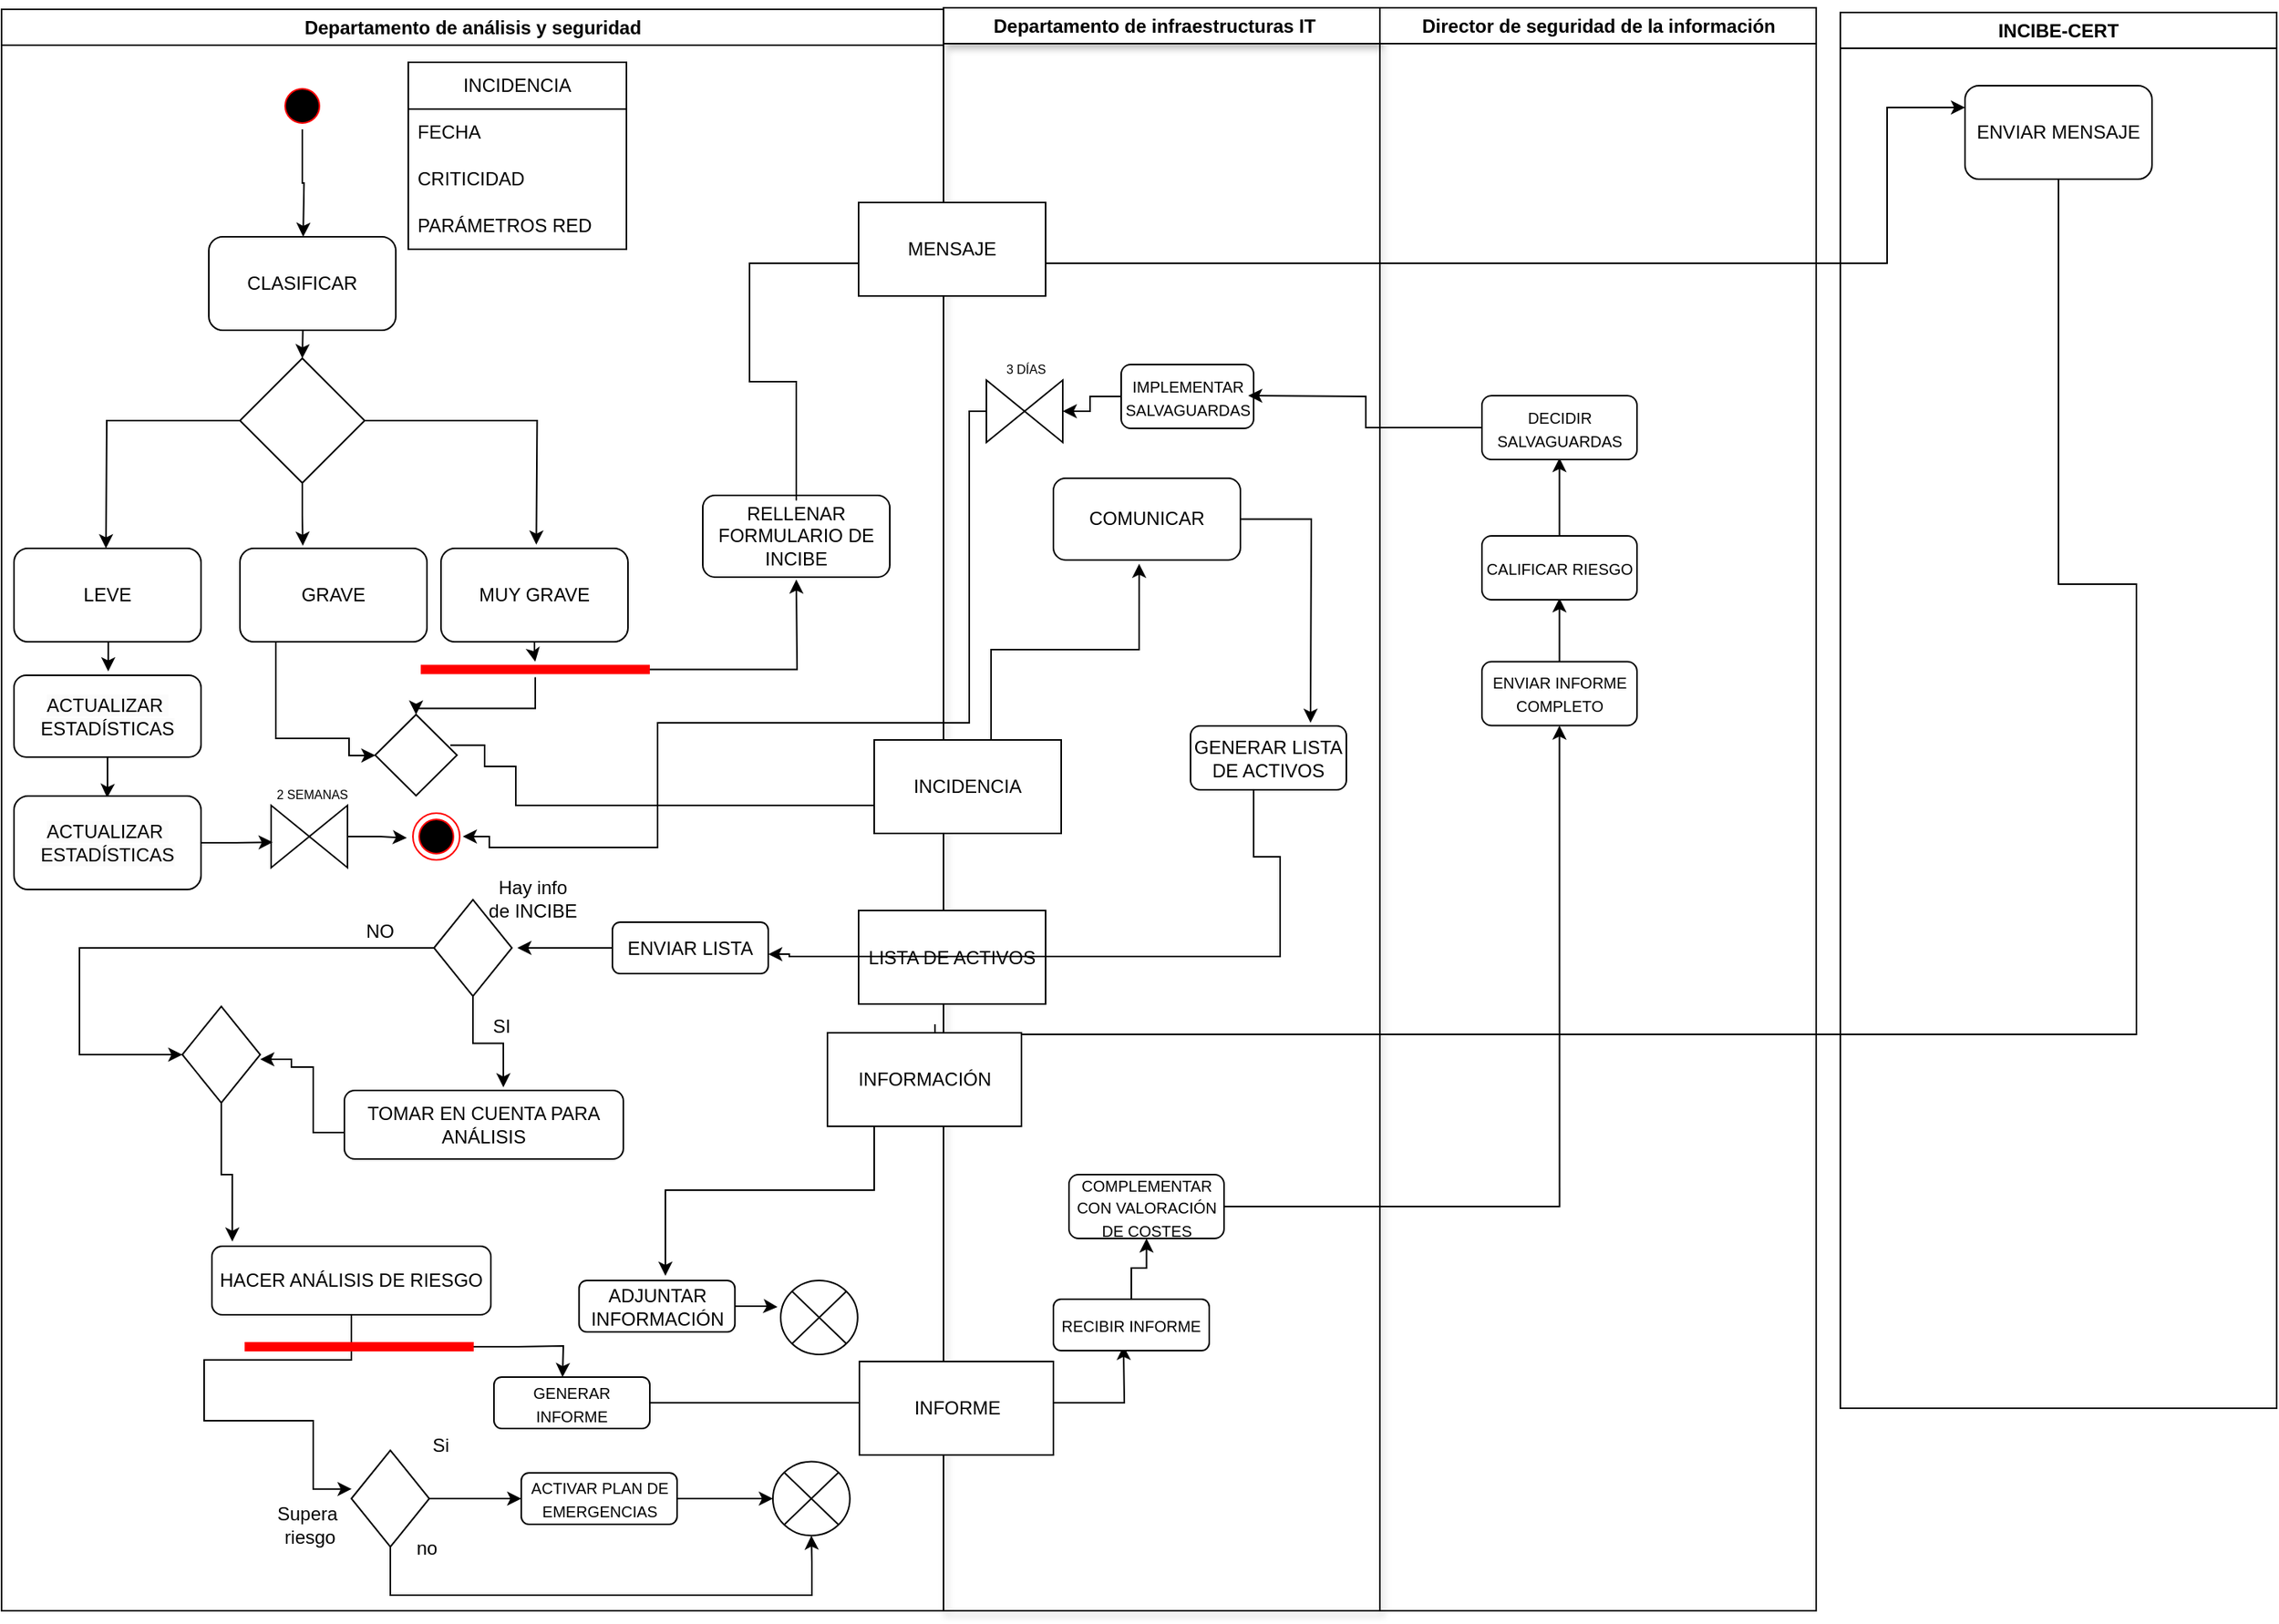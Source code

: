 <mxfile version="20.8.22" type="device"><diagram name="Page-1" id="e7e014a7-5840-1c2e-5031-d8a46d1fe8dd"><mxGraphModel dx="2715" dy="842" grid="1" gridSize="10" guides="1" tooltips="1" connect="1" arrows="1" fold="1" page="1" pageScale="1" pageWidth="1169" pageHeight="826" background="none" math="0" shadow="0"><root><mxCell id="0"/><mxCell id="1" parent="0"/><mxCell id="2" value="Departamento de análisis y seguridad" style="swimlane;whiteSpace=wrap" parent="1" vertex="1"><mxGeometry x="-180" y="92" width="604.5" height="1028" as="geometry"/></mxCell><mxCell id="wKJE_63BJNH2EhNT3Ody-53" style="edgeStyle=orthogonalEdgeStyle;rounded=0;orthogonalLoop=1;jettySize=auto;html=1;entryX=0.505;entryY=0;entryDx=0;entryDy=0;entryPerimeter=0;" parent="2" source="5" edge="1"><mxGeometry relative="1" as="geometry"><mxPoint x="193.55" y="146" as="targetPoint"/></mxGeometry></mxCell><mxCell id="5" value="" style="ellipse;shape=startState;fillColor=#000000;strokeColor=#ff0000;" parent="2" vertex="1"><mxGeometry x="178" y="47" width="30" height="30" as="geometry"/></mxCell><mxCell id="wKJE_63BJNH2EhNT3Ody-59" style="edgeStyle=orthogonalEdgeStyle;rounded=0;orthogonalLoop=1;jettySize=auto;html=1;entryX=1;entryY=0.5;entryDx=0;entryDy=0;" parent="2" target="wKJE_63BJNH2EhNT3Ody-58" edge="1"><mxGeometry relative="1" as="geometry"><mxPoint x="193" y="171.0" as="sourcePoint"/></mxGeometry></mxCell><mxCell id="wKJE_63BJNH2EhNT3Ody-54" value="INCIDENCIA" style="swimlane;fontStyle=0;childLayout=stackLayout;horizontal=1;startSize=30;horizontalStack=0;resizeParent=1;resizeParentMax=0;resizeLast=0;collapsible=1;marginBottom=0;whiteSpace=wrap;html=1;" parent="2" vertex="1"><mxGeometry x="261" y="34" width="140" height="120" as="geometry"/></mxCell><mxCell id="wKJE_63BJNH2EhNT3Ody-55" value="FECHA" style="text;strokeColor=none;fillColor=none;align=left;verticalAlign=middle;spacingLeft=4;spacingRight=4;overflow=hidden;points=[[0,0.5],[1,0.5]];portConstraint=eastwest;rotatable=0;whiteSpace=wrap;html=1;" parent="wKJE_63BJNH2EhNT3Ody-54" vertex="1"><mxGeometry y="30" width="140" height="30" as="geometry"/></mxCell><mxCell id="wKJE_63BJNH2EhNT3Ody-56" value="CRITICIDAD" style="text;strokeColor=none;fillColor=none;align=left;verticalAlign=middle;spacingLeft=4;spacingRight=4;overflow=hidden;points=[[0,0.5],[1,0.5]];portConstraint=eastwest;rotatable=0;whiteSpace=wrap;html=1;" parent="wKJE_63BJNH2EhNT3Ody-54" vertex="1"><mxGeometry y="60" width="140" height="30" as="geometry"/></mxCell><mxCell id="wKJE_63BJNH2EhNT3Ody-57" value="PARÁMETROS RED" style="text;strokeColor=none;fillColor=none;align=left;verticalAlign=middle;spacingLeft=4;spacingRight=4;overflow=hidden;points=[[0,0.5],[1,0.5]];portConstraint=eastwest;rotatable=0;whiteSpace=wrap;html=1;" parent="wKJE_63BJNH2EhNT3Ody-54" vertex="1"><mxGeometry y="90" width="140" height="30" as="geometry"/></mxCell><mxCell id="wKJE_63BJNH2EhNT3Ody-63" style="edgeStyle=orthogonalEdgeStyle;rounded=0;orthogonalLoop=1;jettySize=auto;html=1;entryX=0.556;entryY=-0.048;entryDx=0;entryDy=0;entryPerimeter=0;" parent="2" source="wKJE_63BJNH2EhNT3Ody-58" edge="1"><mxGeometry relative="1" as="geometry"><mxPoint x="343.16" y="343.6" as="targetPoint"/></mxGeometry></mxCell><mxCell id="wKJE_63BJNH2EhNT3Ody-65" style="edgeStyle=orthogonalEdgeStyle;rounded=0;orthogonalLoop=1;jettySize=auto;html=1;entryX=0.491;entryY=0;entryDx=0;entryDy=0;entryPerimeter=0;" parent="2" source="wKJE_63BJNH2EhNT3Ody-58" edge="1"><mxGeometry relative="1" as="geometry"><mxPoint x="67.01" y="346.0" as="targetPoint"/></mxGeometry></mxCell><mxCell id="wKJE_63BJNH2EhNT3Ody-92" style="edgeStyle=orthogonalEdgeStyle;rounded=0;orthogonalLoop=1;jettySize=auto;html=1;entryX=0.336;entryY=-0.028;entryDx=0;entryDy=0;entryPerimeter=0;fontSize=12;" parent="2" source="wKJE_63BJNH2EhNT3Ody-58" target="wKJE_63BJNH2EhNT3Ody-91" edge="1"><mxGeometry relative="1" as="geometry"/></mxCell><mxCell id="wKJE_63BJNH2EhNT3Ody-58" value="" style="rhombus;whiteSpace=wrap;html=1;rotation=-90;" parent="2" vertex="1"><mxGeometry x="153" y="224" width="80" height="80" as="geometry"/></mxCell><mxCell id="wKJE_63BJNH2EhNT3Ody-67" style="edgeStyle=orthogonalEdgeStyle;rounded=0;orthogonalLoop=1;jettySize=auto;html=1;entryX=0.504;entryY=-0.02;entryDx=0;entryDy=0;entryPerimeter=0;fontSize=12;" parent="2" edge="1"><mxGeometry relative="1" as="geometry"><mxPoint x="68" y="371" as="sourcePoint"/><mxPoint x="68.44" y="425" as="targetPoint"/></mxGeometry></mxCell><mxCell id="wKJE_63BJNH2EhNT3Ody-76" style="edgeStyle=orthogonalEdgeStyle;rounded=0;orthogonalLoop=1;jettySize=auto;html=1;fontSize=12;entryX=-0.13;entryY=0.53;entryDx=0;entryDy=0;entryPerimeter=0;" parent="2" source="wKJE_63BJNH2EhNT3Ody-72" target="wKJE_63BJNH2EhNT3Ody-77" edge="1"><mxGeometry relative="1" as="geometry"><mxPoint x="260" y="532" as="targetPoint"/></mxGeometry></mxCell><mxCell id="wKJE_63BJNH2EhNT3Ody-72" value="" style="shape=collate;whiteSpace=wrap;html=1;fontSize=12;rotation=-90;" parent="2" vertex="1"><mxGeometry x="177.5" y="506.5" width="40" height="49" as="geometry"/></mxCell><mxCell id="wKJE_63BJNH2EhNT3Ody-77" value="" style="ellipse;shape=endState;fillColor=#000000;strokeColor=#ff0000" parent="2" vertex="1"><mxGeometry x="264" y="516" width="30" height="30" as="geometry"/></mxCell><mxCell id="wKJE_63BJNH2EhNT3Ody-78" value="&lt;font style=&quot;font-size: 8px;&quot;&gt;2 SEMANAS&lt;/font&gt;" style="text;html=1;strokeColor=none;fillColor=none;align=center;verticalAlign=middle;whiteSpace=wrap;rounded=0;fontSize=12;" parent="2" vertex="1"><mxGeometry x="141" y="487.5" width="117" height="30" as="geometry"/></mxCell><mxCell id="wKJE_63BJNH2EhNT3Ody-89" value="&lt;font style=&quot;font-size: 12px;&quot;&gt;CLASIFICAR&lt;/font&gt;" style="rounded=1;whiteSpace=wrap;html=1;fontSize=8;" parent="2" vertex="1"><mxGeometry x="133" y="146" width="120" height="60" as="geometry"/></mxCell><mxCell id="wKJE_63BJNH2EhNT3Ody-90" value="&lt;font style=&quot;font-size: 12px;&quot;&gt;LEVE&lt;/font&gt;" style="rounded=1;whiteSpace=wrap;html=1;fontSize=8;" parent="2" vertex="1"><mxGeometry x="8" y="346" width="120" height="60" as="geometry"/></mxCell><mxCell id="wKJE_63BJNH2EhNT3Ody-122" style="edgeStyle=orthogonalEdgeStyle;rounded=0;orthogonalLoop=1;jettySize=auto;html=1;fontSize=12;" parent="2" target="PuzYy-88NmCPUTZ-VgpC-39" edge="1"><mxGeometry relative="1" as="geometry"><mxPoint x="176" y="406" as="sourcePoint"/><mxPoint x="222.648" y="456.494" as="targetPoint"/><Array as="points"><mxPoint x="176" y="468"/><mxPoint x="223" y="468"/><mxPoint x="223" y="479"/></Array></mxGeometry></mxCell><mxCell id="wKJE_63BJNH2EhNT3Ody-91" value="GRAVE" style="rounded=1;whiteSpace=wrap;html=1;fontSize=12;" parent="2" vertex="1"><mxGeometry x="153" y="346" width="120" height="60" as="geometry"/></mxCell><mxCell id="wKJE_63BJNH2EhNT3Ody-120" style="edgeStyle=orthogonalEdgeStyle;rounded=0;orthogonalLoop=1;jettySize=auto;html=1;fontSize=12;" parent="2" source="wKJE_63BJNH2EhNT3Ody-93" target="wKJE_63BJNH2EhNT3Ody-116" edge="1"><mxGeometry relative="1" as="geometry"><mxPoint x="342" y="416" as="targetPoint"/><Array as="points"><mxPoint x="342" y="416"/></Array></mxGeometry></mxCell><mxCell id="wKJE_63BJNH2EhNT3Ody-93" value="MUY GRAVE" style="rounded=1;whiteSpace=wrap;html=1;fontSize=12;" parent="2" vertex="1"><mxGeometry x="282" y="346" width="120" height="60" as="geometry"/></mxCell><mxCell id="wKJE_63BJNH2EhNT3Ody-102" style="edgeStyle=orthogonalEdgeStyle;rounded=0;orthogonalLoop=1;jettySize=auto;html=1;entryX=0.498;entryY=0.019;entryDx=0;entryDy=0;entryPerimeter=0;fontSize=12;" parent="2" source="wKJE_63BJNH2EhNT3Ody-98" target="wKJE_63BJNH2EhNT3Ody-99" edge="1"><mxGeometry relative="1" as="geometry"/></mxCell><mxCell id="wKJE_63BJNH2EhNT3Ody-98" value="&lt;span style=&quot;caret-color: rgb(0, 0, 0); color: rgb(0, 0, 0); font-family: Helvetica; font-size: 12px; font-style: normal; font-variant-caps: normal; font-weight: 400; letter-spacing: normal; text-align: center; text-indent: 0px; text-transform: none; word-spacing: 0px; -webkit-text-stroke-width: 0px; background-color: rgb(251, 251, 251); text-decoration: none; float: none; display: inline !important;&quot;&gt;ACTUALIZAR&lt;span class=&quot;Apple-converted-space&quot;&gt;&amp;nbsp;&lt;/span&gt;&lt;/span&gt;&lt;br style=&quot;border-color: var(--border-color); caret-color: rgb(0, 0, 0); color: rgb(0, 0, 0); font-family: Helvetica; font-size: 12px; font-style: normal; font-variant-caps: normal; font-weight: 400; letter-spacing: normal; text-align: center; text-indent: 0px; text-transform: none; word-spacing: 0px; -webkit-text-stroke-width: 0px; text-decoration: none;&quot;&gt;&lt;span style=&quot;caret-color: rgb(0, 0, 0); color: rgb(0, 0, 0); font-family: Helvetica; font-size: 12px; font-style: normal; font-variant-caps: normal; font-weight: 400; letter-spacing: normal; text-align: center; text-indent: 0px; text-transform: none; word-spacing: 0px; -webkit-text-stroke-width: 0px; background-color: rgb(251, 251, 251); text-decoration: none; float: none; display: inline !important;&quot;&gt;ESTADÍSTICAS&lt;/span&gt;" style="rounded=1;whiteSpace=wrap;html=1;fontSize=12;" parent="2" vertex="1"><mxGeometry x="8" y="427.5" width="120" height="52.5" as="geometry"/></mxCell><mxCell id="wKJE_63BJNH2EhNT3Ody-103" style="edgeStyle=orthogonalEdgeStyle;rounded=0;orthogonalLoop=1;jettySize=auto;html=1;entryX=0.409;entryY=0.02;entryDx=0;entryDy=0;entryPerimeter=0;fontSize=12;" parent="2" source="wKJE_63BJNH2EhNT3Ody-99" target="wKJE_63BJNH2EhNT3Ody-72" edge="1"><mxGeometry relative="1" as="geometry"/></mxCell><mxCell id="wKJE_63BJNH2EhNT3Ody-99" value="&lt;span style=&quot;caret-color: rgb(0, 0, 0); color: rgb(0, 0, 0); font-family: Helvetica; font-size: 12px; font-style: normal; font-variant-caps: normal; font-weight: 400; letter-spacing: normal; text-align: center; text-indent: 0px; text-transform: none; word-spacing: 0px; -webkit-text-stroke-width: 0px; background-color: rgb(251, 251, 251); text-decoration: none; float: none; display: inline !important;&quot;&gt;ACTUALIZAR&lt;span class=&quot;Apple-converted-space&quot;&gt;&amp;nbsp;&lt;/span&gt;&lt;/span&gt;&lt;br style=&quot;border-color: var(--border-color); caret-color: rgb(0, 0, 0); color: rgb(0, 0, 0); font-family: Helvetica; font-size: 12px; font-style: normal; font-variant-caps: normal; font-weight: 400; letter-spacing: normal; text-align: center; text-indent: 0px; text-transform: none; word-spacing: 0px; -webkit-text-stroke-width: 0px; text-decoration: none;&quot;&gt;&lt;span style=&quot;caret-color: rgb(0, 0, 0); color: rgb(0, 0, 0); font-family: Helvetica; font-size: 12px; font-style: normal; font-variant-caps: normal; font-weight: 400; letter-spacing: normal; text-align: center; text-indent: 0px; text-transform: none; word-spacing: 0px; -webkit-text-stroke-width: 0px; background-color: rgb(251, 251, 251); text-decoration: none; float: none; display: inline !important;&quot;&gt;ESTADÍSTICAS&lt;/span&gt;" style="rounded=1;whiteSpace=wrap;html=1;fontSize=12;" parent="2" vertex="1"><mxGeometry x="8" y="505" width="120" height="60" as="geometry"/></mxCell><mxCell id="wKJE_63BJNH2EhNT3Ody-121" style="edgeStyle=orthogonalEdgeStyle;rounded=0;orthogonalLoop=1;jettySize=auto;html=1;entryX=1;entryY=0.5;entryDx=0;entryDy=0;fontSize=12;" parent="2" source="wKJE_63BJNH2EhNT3Ody-116" target="PuzYy-88NmCPUTZ-VgpC-39" edge="1"><mxGeometry relative="1" as="geometry"><mxPoint x="343.828" y="461.76" as="targetPoint"/></mxGeometry></mxCell><mxCell id="wKJE_63BJNH2EhNT3Ody-125" style="edgeStyle=orthogonalEdgeStyle;rounded=0;orthogonalLoop=1;jettySize=auto;html=1;fontSize=12;" parent="2" source="wKJE_63BJNH2EhNT3Ody-116" edge="1"><mxGeometry relative="1" as="geometry"><mxPoint x="510" y="366" as="targetPoint"/></mxGeometry></mxCell><mxCell id="wKJE_63BJNH2EhNT3Ody-116" value="" style="shape=line;html=1;strokeWidth=6;strokeColor=#ff0000;shadow=0;fontSize=12;fillColor=#FFFFFF;" parent="2" vertex="1"><mxGeometry x="269" y="418.75" width="147" height="10" as="geometry"/></mxCell><mxCell id="wKJE_63BJNH2EhNT3Ody-108" style="edgeStyle=orthogonalEdgeStyle;rounded=0;orthogonalLoop=1;jettySize=auto;html=1;fontSize=12;exitX=0.623;exitY=0.919;exitDx=0;exitDy=0;exitPerimeter=0;entryX=0.542;entryY=1.008;entryDx=0;entryDy=0;entryPerimeter=0;" parent="2" edge="1" source="PuzYy-88NmCPUTZ-VgpC-39"><mxGeometry relative="1" as="geometry"><mxPoint x="730.04" y="355.92" as="targetPoint"/><mxPoint x="334.603" y="471.955" as="sourcePoint"/><Array as="points"><mxPoint x="310" y="472"/><mxPoint x="310" y="486"/><mxPoint x="330" y="486"/><mxPoint x="330" y="511"/><mxPoint x="635" y="511"/><mxPoint x="635" y="411"/><mxPoint x="730" y="411"/></Array></mxGeometry></mxCell><mxCell id="wKJE_63BJNH2EhNT3Ody-126" value="RELLENAR FORMULARIO DE INCIBE" style="rounded=1;whiteSpace=wrap;html=1;fontSize=12;" parent="2" vertex="1"><mxGeometry x="450" y="312" width="120" height="52.5" as="geometry"/></mxCell><mxCell id="wKJE_63BJNH2EhNT3Ody-153" style="edgeStyle=orthogonalEdgeStyle;rounded=0;orthogonalLoop=1;jettySize=auto;html=1;entryX=0.432;entryY=0.704;entryDx=0;entryDy=0;entryPerimeter=0;fontSize=12;" parent="2" source="wKJE_63BJNH2EhNT3Ody-133" edge="1"><mxGeometry relative="1" as="geometry"><mxPoint x="331.002" y="602.482" as="targetPoint"/></mxGeometry></mxCell><mxCell id="wKJE_63BJNH2EhNT3Ody-133" value="ENVIAR LISTA" style="rounded=1;whiteSpace=wrap;html=1;shadow=0;fontSize=12;fillColor=#FFFFFF;" parent="2" vertex="1"><mxGeometry x="392" y="586" width="100" height="33" as="geometry"/></mxCell><mxCell id="wKJE_63BJNH2EhNT3Ody-166" style="edgeStyle=orthogonalEdgeStyle;rounded=0;orthogonalLoop=1;jettySize=auto;html=1;entryX=-0.041;entryY=0.358;entryDx=0;entryDy=0;entryPerimeter=0;fontSize=12;" parent="2" source="wKJE_63BJNH2EhNT3Ody-144" target="wKJE_63BJNH2EhNT3Ody-163" edge="1"><mxGeometry relative="1" as="geometry"/></mxCell><mxCell id="wKJE_63BJNH2EhNT3Ody-144" value="ADJUNTAR INFORMACIÓN" style="rounded=1;whiteSpace=wrap;html=1;shadow=0;fontSize=12;fillColor=#FFFFFF;" parent="2" vertex="1"><mxGeometry x="370.62" y="816" width="100" height="33" as="geometry"/></mxCell><mxCell id="PuzYy-88NmCPUTZ-VgpC-42" style="edgeStyle=orthogonalEdgeStyle;rounded=0;orthogonalLoop=1;jettySize=auto;html=1;entryX=0.599;entryY=0.003;entryDx=0;entryDy=0;entryPerimeter=0;" edge="1" parent="2" source="wKJE_63BJNH2EhNT3Ody-145" target="PuzYy-88NmCPUTZ-VgpC-41"><mxGeometry relative="1" as="geometry"><mxPoint x="190" y="906" as="targetPoint"/><Array as="points"><mxPoint x="225" y="867"/><mxPoint x="130" y="867"/><mxPoint x="130" y="906"/><mxPoint x="200" y="906"/></Array></mxGeometry></mxCell><mxCell id="wKJE_63BJNH2EhNT3Ody-145" value="HACER ANÁLISIS DE RIESGO" style="rounded=1;whiteSpace=wrap;html=1;shadow=0;fontSize=12;fillColor=#FFFFFF;" parent="2" vertex="1"><mxGeometry x="135" y="794" width="179" height="44" as="geometry"/></mxCell><mxCell id="wKJE_63BJNH2EhNT3Ody-156" style="edgeStyle=orthogonalEdgeStyle;rounded=0;orthogonalLoop=1;jettySize=auto;html=1;fontSize=12;entryX=0.5;entryY=0;entryDx=0;entryDy=0;" parent="2" source="wKJE_63BJNH2EhNT3Ody-154" target="wKJE_63BJNH2EhNT3Ody-170" edge="1"><mxGeometry relative="1" as="geometry"><mxPoint x="130" y="816" as="targetPoint"/><Array as="points"><mxPoint x="50" y="603"/><mxPoint x="50" y="671"/></Array></mxGeometry></mxCell><mxCell id="wKJE_63BJNH2EhNT3Ody-160" style="edgeStyle=orthogonalEdgeStyle;rounded=0;orthogonalLoop=1;jettySize=auto;html=1;entryX=0.57;entryY=-0.045;entryDx=0;entryDy=0;entryPerimeter=0;fontSize=12;" parent="2" source="wKJE_63BJNH2EhNT3Ody-154" target="wKJE_63BJNH2EhNT3Ody-158" edge="1"><mxGeometry relative="1" as="geometry"/></mxCell><mxCell id="wKJE_63BJNH2EhNT3Ody-154" value="" style="rhombus;whiteSpace=wrap;html=1;rotation=-90;" parent="2" vertex="1"><mxGeometry x="271.5" y="577.5" width="62" height="50" as="geometry"/></mxCell><mxCell id="wKJE_63BJNH2EhNT3Ody-155" value="Hay info de INCIBE" style="text;html=1;strokeColor=none;fillColor=none;align=center;verticalAlign=middle;whiteSpace=wrap;rounded=0;fontSize=12;" parent="2" vertex="1"><mxGeometry x="310.62" y="555.5" width="60" height="30" as="geometry"/></mxCell><mxCell id="wKJE_63BJNH2EhNT3Ody-157" value="NO" style="text;html=1;strokeColor=none;fillColor=none;align=center;verticalAlign=middle;whiteSpace=wrap;rounded=0;fontSize=12;" parent="2" vertex="1"><mxGeometry x="213" y="577.12" width="60" height="30" as="geometry"/></mxCell><mxCell id="wKJE_63BJNH2EhNT3Ody-171" style="edgeStyle=orthogonalEdgeStyle;rounded=0;orthogonalLoop=1;jettySize=auto;html=1;entryX=0.5;entryY=1;entryDx=0;entryDy=0;fontSize=12;" parent="2" edge="1"><mxGeometry relative="1" as="geometry"><mxPoint x="309.5" y="721" as="sourcePoint"/><mxPoint x="166" y="674" as="targetPoint"/><Array as="points"><mxPoint x="200" y="721"/><mxPoint x="200" y="679"/><mxPoint x="186" y="679"/><mxPoint x="186" y="674"/></Array></mxGeometry></mxCell><mxCell id="wKJE_63BJNH2EhNT3Ody-158" value="TOMAR EN CUENTA PARA ANÁLISIS" style="rounded=1;whiteSpace=wrap;html=1;shadow=0;fontSize=12;fillColor=#FFFFFF;" parent="2" vertex="1"><mxGeometry x="220" y="694" width="179" height="44" as="geometry"/></mxCell><mxCell id="wKJE_63BJNH2EhNT3Ody-163" value="" style="shape=sumEllipse;perimeter=ellipsePerimeter;whiteSpace=wrap;html=1;backgroundOutline=1;shadow=0;fontSize=12;fillColor=#FFFFFF;" parent="2" vertex="1"><mxGeometry x="500" y="816" width="49.38" height="47.5" as="geometry"/></mxCell><mxCell id="wKJE_63BJNH2EhNT3Ody-167" value="SI" style="text;html=1;strokeColor=none;fillColor=none;align=center;verticalAlign=middle;whiteSpace=wrap;rounded=0;fontSize=12;" parent="2" vertex="1"><mxGeometry x="292" y="636" width="58" height="34" as="geometry"/></mxCell><mxCell id="wKJE_63BJNH2EhNT3Ody-172" style="edgeStyle=orthogonalEdgeStyle;rounded=0;orthogonalLoop=1;jettySize=auto;html=1;entryX=0.073;entryY=-0.068;entryDx=0;entryDy=0;entryPerimeter=0;fontSize=12;" parent="2" source="wKJE_63BJNH2EhNT3Ody-170" target="wKJE_63BJNH2EhNT3Ody-145" edge="1"><mxGeometry relative="1" as="geometry"/></mxCell><mxCell id="wKJE_63BJNH2EhNT3Ody-170" value="" style="rhombus;whiteSpace=wrap;html=1;rotation=-90;" parent="2" vertex="1"><mxGeometry x="110" y="646" width="62" height="50" as="geometry"/></mxCell><mxCell id="PuzYy-88NmCPUTZ-VgpC-39" value="" style="rhombus;whiteSpace=wrap;html=1;rotation=-90;" vertex="1" parent="2"><mxGeometry x="240" y="452.5" width="52" height="52.5" as="geometry"/></mxCell><mxCell id="PuzYy-88NmCPUTZ-VgpC-45" style="edgeStyle=orthogonalEdgeStyle;rounded=0;orthogonalLoop=1;jettySize=auto;html=1;entryX=0;entryY=0.5;entryDx=0;entryDy=0;fontSize=10;" edge="1" parent="2" source="PuzYy-88NmCPUTZ-VgpC-41" target="PuzYy-88NmCPUTZ-VgpC-44"><mxGeometry relative="1" as="geometry"/></mxCell><mxCell id="PuzYy-88NmCPUTZ-VgpC-78" style="edgeStyle=orthogonalEdgeStyle;rounded=0;orthogonalLoop=1;jettySize=auto;html=1;fontSize=10;entryX=0.5;entryY=1;entryDx=0;entryDy=0;" edge="1" parent="2" source="PuzYy-88NmCPUTZ-VgpC-41" target="PuzYy-88NmCPUTZ-VgpC-76"><mxGeometry relative="1" as="geometry"><mxPoint x="520" y="1008" as="targetPoint"/><Array as="points"><mxPoint x="250" y="1018"/><mxPoint x="520" y="1018"/><mxPoint x="520" y="997"/></Array></mxGeometry></mxCell><mxCell id="PuzYy-88NmCPUTZ-VgpC-41" value="" style="rhombus;whiteSpace=wrap;html=1;rotation=-90;" vertex="1" parent="2"><mxGeometry x="218.5" y="931" width="62" height="50" as="geometry"/></mxCell><mxCell id="PuzYy-88NmCPUTZ-VgpC-43" value="Supera&amp;nbsp;&lt;br&gt;riesgo" style="text;html=1;strokeColor=none;fillColor=none;align=center;verticalAlign=middle;whiteSpace=wrap;rounded=0;" vertex="1" parent="2"><mxGeometry x="167.5" y="958" width="60" height="30" as="geometry"/></mxCell><mxCell id="PuzYy-88NmCPUTZ-VgpC-77" style="edgeStyle=orthogonalEdgeStyle;rounded=0;orthogonalLoop=1;jettySize=auto;html=1;entryX=0;entryY=0.5;entryDx=0;entryDy=0;fontSize=10;" edge="1" parent="2" source="PuzYy-88NmCPUTZ-VgpC-44" target="PuzYy-88NmCPUTZ-VgpC-76"><mxGeometry relative="1" as="geometry"/></mxCell><mxCell id="PuzYy-88NmCPUTZ-VgpC-44" value="&lt;font style=&quot;font-size: 10px;&quot;&gt;ACTIVAR PLAN DE EMERGENCIAS&lt;/font&gt;" style="rounded=1;whiteSpace=wrap;html=1;shadow=0;fontSize=12;fillColor=#FFFFFF;" vertex="1" parent="2"><mxGeometry x="333.5" y="939.5" width="100" height="33" as="geometry"/></mxCell><mxCell id="PuzYy-88NmCPUTZ-VgpC-46" value="Si" style="text;html=1;strokeColor=none;fillColor=none;align=center;verticalAlign=middle;whiteSpace=wrap;rounded=0;" vertex="1" parent="2"><mxGeometry x="252" y="907" width="60" height="30" as="geometry"/></mxCell><mxCell id="PuzYy-88NmCPUTZ-VgpC-48" style="edgeStyle=orthogonalEdgeStyle;rounded=0;orthogonalLoop=1;jettySize=auto;html=1;fontSize=10;" edge="1" parent="2" source="PuzYy-88NmCPUTZ-VgpC-47"><mxGeometry relative="1" as="geometry"><mxPoint x="360" y="878" as="targetPoint"/></mxGeometry></mxCell><mxCell id="PuzYy-88NmCPUTZ-VgpC-47" value="" style="shape=line;html=1;strokeWidth=6;strokeColor=#ff0000;shadow=0;fontSize=12;fillColor=#FFFFFF;" vertex="1" parent="2"><mxGeometry x="156" y="853.5" width="147" height="10" as="geometry"/></mxCell><mxCell id="PuzYy-88NmCPUTZ-VgpC-50" style="edgeStyle=orthogonalEdgeStyle;rounded=0;orthogonalLoop=1;jettySize=auto;html=1;fontSize=10;" edge="1" parent="2" source="PuzYy-88NmCPUTZ-VgpC-49"><mxGeometry relative="1" as="geometry"><mxPoint x="720" y="858" as="targetPoint"/></mxGeometry></mxCell><mxCell id="PuzYy-88NmCPUTZ-VgpC-49" value="&lt;font size=&quot;1&quot;&gt;GENERAR INFORME&lt;br&gt;&lt;/font&gt;" style="rounded=1;whiteSpace=wrap;html=1;shadow=0;fontSize=12;fillColor=#FFFFFF;" vertex="1" parent="2"><mxGeometry x="316" y="878" width="100" height="33" as="geometry"/></mxCell><mxCell id="PuzYy-88NmCPUTZ-VgpC-76" value="" style="shape=sumEllipse;perimeter=ellipsePerimeter;whiteSpace=wrap;html=1;backgroundOutline=1;shadow=0;fontSize=12;fillColor=#FFFFFF;" vertex="1" parent="2"><mxGeometry x="495" y="932.25" width="49.38" height="47.5" as="geometry"/></mxCell><mxCell id="PuzYy-88NmCPUTZ-VgpC-79" value="no" style="text;html=1;strokeColor=none;fillColor=none;align=center;verticalAlign=middle;whiteSpace=wrap;rounded=0;" vertex="1" parent="2"><mxGeometry x="243" y="972.5" width="60" height="30" as="geometry"/></mxCell><mxCell id="3" value="Departamento de infraestructuras IT   " style="swimlane;whiteSpace=wrap;shadow=1;" parent="1" vertex="1"><mxGeometry x="424.5" y="91" width="280" height="1029" as="geometry"/></mxCell><mxCell id="wKJE_63BJNH2EhNT3Ody-136" style="edgeStyle=orthogonalEdgeStyle;rounded=0;orthogonalLoop=1;jettySize=auto;html=1;fontSize=12;" parent="3" source="wKJE_63BJNH2EhNT3Ody-105" edge="1"><mxGeometry relative="1" as="geometry"><mxPoint x="235.5" y="459" as="targetPoint"/></mxGeometry></mxCell><mxCell id="wKJE_63BJNH2EhNT3Ody-105" value="COMUNICAR" style="rounded=1;whiteSpace=wrap;html=1;fontSize=12;" parent="3" vertex="1"><mxGeometry x="70.5" y="302" width="120" height="52.5" as="geometry"/></mxCell><mxCell id="wKJE_63BJNH2EhNT3Ody-111" value="INCIDENCIA" style="rounded=0;whiteSpace=wrap;html=1;shadow=0;fontSize=12;fillColor=#FFFFFF;" parent="3" vertex="1"><mxGeometry x="-44.5" y="470" width="120" height="60" as="geometry"/></mxCell><mxCell id="wKJE_63BJNH2EhNT3Ody-131" value="GENERAR LISTA DE ACTIVOS" style="rounded=1;whiteSpace=wrap;html=1;shadow=0;fontSize=12;fillColor=#FFFFFF;" parent="3" vertex="1"><mxGeometry x="158.5" y="461" width="100" height="41" as="geometry"/></mxCell><mxCell id="PuzYy-88NmCPUTZ-VgpC-54" style="edgeStyle=orthogonalEdgeStyle;rounded=0;orthogonalLoop=1;jettySize=auto;html=1;fontSize=10;" edge="1" parent="3" source="PuzYy-88NmCPUTZ-VgpC-51" target="PuzYy-88NmCPUTZ-VgpC-53"><mxGeometry relative="1" as="geometry"/></mxCell><mxCell id="PuzYy-88NmCPUTZ-VgpC-51" value="&lt;font size=&quot;1&quot;&gt;RECIBIR INFORME&lt;br&gt;&lt;/font&gt;" style="rounded=1;whiteSpace=wrap;html=1;shadow=0;fontSize=12;fillColor=#FFFFFF;" vertex="1" parent="3"><mxGeometry x="70.5" y="829" width="100" height="33" as="geometry"/></mxCell><mxCell id="PuzYy-88NmCPUTZ-VgpC-52" value="INFORME" style="rounded=0;whiteSpace=wrap;html=1;shadow=0;fontSize=12;fillColor=#FFFFFF;" vertex="1" parent="3"><mxGeometry x="-54" y="869" width="124.5" height="60" as="geometry"/></mxCell><mxCell id="PuzYy-88NmCPUTZ-VgpC-53" value="&lt;font size=&quot;1&quot;&gt;COMPLEMENTAR CON VALORACIÓN DE COSTES&lt;br&gt;&lt;/font&gt;" style="rounded=1;whiteSpace=wrap;html=1;shadow=0;fontSize=12;fillColor=#FFFFFF;" vertex="1" parent="3"><mxGeometry x="80.5" y="749" width="99.5" height="41" as="geometry"/></mxCell><mxCell id="PuzYy-88NmCPUTZ-VgpC-74" style="edgeStyle=orthogonalEdgeStyle;rounded=0;orthogonalLoop=1;jettySize=auto;html=1;entryX=0.5;entryY=1;entryDx=0;entryDy=0;fontSize=10;" edge="1" parent="3" source="PuzYy-88NmCPUTZ-VgpC-71" target="PuzYy-88NmCPUTZ-VgpC-72"><mxGeometry relative="1" as="geometry"/></mxCell><mxCell id="PuzYy-88NmCPUTZ-VgpC-71" value="&lt;font size=&quot;1&quot;&gt;IMPLEMENTAR SALVAGUARDAS&lt;br&gt;&lt;/font&gt;" style="rounded=1;whiteSpace=wrap;html=1;shadow=0;fontSize=12;fillColor=#FFFFFF;" vertex="1" parent="3"><mxGeometry x="114" y="229" width="85" height="41" as="geometry"/></mxCell><mxCell id="PuzYy-88NmCPUTZ-VgpC-72" value="" style="shape=collate;whiteSpace=wrap;html=1;fontSize=12;rotation=-90;" vertex="1" parent="3"><mxGeometry x="32" y="234.5" width="40" height="49" as="geometry"/></mxCell><mxCell id="PuzYy-88NmCPUTZ-VgpC-73" value="&lt;font style=&quot;font-size: 8px;&quot;&gt;3 DÍAS&lt;/font&gt;" style="text;html=1;strokeColor=none;fillColor=none;align=center;verticalAlign=middle;whiteSpace=wrap;rounded=0;fontSize=12;" vertex="1" parent="3"><mxGeometry x="-4.5" y="215.5" width="114.5" height="31" as="geometry"/></mxCell><mxCell id="4" value="Director de seguridad de la información" style="swimlane;whiteSpace=wrap" parent="1" vertex="1"><mxGeometry x="704.5" y="91" width="280" height="1029" as="geometry"/></mxCell><mxCell id="PuzYy-88NmCPUTZ-VgpC-66" style="edgeStyle=orthogonalEdgeStyle;rounded=0;orthogonalLoop=1;jettySize=auto;html=1;fontSize=10;" edge="1" parent="4" source="PuzYy-88NmCPUTZ-VgpC-64"><mxGeometry relative="1" as="geometry"><mxPoint x="115.25" y="379" as="targetPoint"/></mxGeometry></mxCell><mxCell id="PuzYy-88NmCPUTZ-VgpC-64" value="&lt;font size=&quot;1&quot;&gt;ENVIAR INFORME COMPLETO&lt;br&gt;&lt;/font&gt;" style="rounded=1;whiteSpace=wrap;html=1;shadow=0;fontSize=12;fillColor=#FFFFFF;" vertex="1" parent="4"><mxGeometry x="65.5" y="419.75" width="99.5" height="41" as="geometry"/></mxCell><mxCell id="PuzYy-88NmCPUTZ-VgpC-68" style="edgeStyle=orthogonalEdgeStyle;rounded=0;orthogonalLoop=1;jettySize=auto;html=1;fontSize=10;" edge="1" parent="4" source="PuzYy-88NmCPUTZ-VgpC-67"><mxGeometry relative="1" as="geometry"><mxPoint x="115.25" y="289" as="targetPoint"/></mxGeometry></mxCell><mxCell id="PuzYy-88NmCPUTZ-VgpC-67" value="&lt;font size=&quot;1&quot;&gt;CALIFICAR RIESGO&lt;br&gt;&lt;/font&gt;" style="rounded=1;whiteSpace=wrap;html=1;shadow=0;fontSize=12;fillColor=#FFFFFF;" vertex="1" parent="4"><mxGeometry x="65.5" y="339" width="99.5" height="41" as="geometry"/></mxCell><mxCell id="PuzYy-88NmCPUTZ-VgpC-70" style="edgeStyle=orthogonalEdgeStyle;rounded=0;orthogonalLoop=1;jettySize=auto;html=1;fontSize=10;" edge="1" parent="4" source="PuzYy-88NmCPUTZ-VgpC-69"><mxGeometry relative="1" as="geometry"><mxPoint x="-84.5" y="249" as="targetPoint"/></mxGeometry></mxCell><mxCell id="PuzYy-88NmCPUTZ-VgpC-69" value="&lt;font size=&quot;1&quot;&gt;DECIDIR SALVAGUARDAS&lt;br&gt;&lt;/font&gt;" style="rounded=1;whiteSpace=wrap;html=1;shadow=0;fontSize=12;fillColor=#FFFFFF;" vertex="1" parent="4"><mxGeometry x="65.5" y="249" width="99.5" height="41" as="geometry"/></mxCell><mxCell id="wKJE_63BJNH2EhNT3Ody-41" value="INCIBE-CERT" style="swimlane;whiteSpace=wrap" parent="1" vertex="1"><mxGeometry x="1000" y="94" width="280" height="896" as="geometry"/></mxCell><mxCell id="wKJE_63BJNH2EhNT3Ody-123" value="ENVIAR MENSAJE" style="rounded=1;whiteSpace=wrap;html=1;shadow=0;fontSize=12;fillColor=#FFFFFF;" parent="wKJE_63BJNH2EhNT3Ody-41" vertex="1"><mxGeometry x="80" y="47" width="120" height="60" as="geometry"/></mxCell><mxCell id="wKJE_63BJNH2EhNT3Ody-127" style="edgeStyle=orthogonalEdgeStyle;rounded=0;orthogonalLoop=1;jettySize=auto;html=1;fontSize=12;entryX=0;entryY=0.65;entryDx=0;entryDy=0;entryPerimeter=0;startArrow=none;" parent="1" edge="1"><mxGeometry relative="1" as="geometry"><mxPoint x="1080" y="155" as="targetPoint"/><mxPoint x="390" y="255" as="sourcePoint"/><Array as="points"><mxPoint x="300" y="255"/><mxPoint x="1030" y="255"/><mxPoint x="1030" y="155"/></Array></mxGeometry></mxCell><mxCell id="wKJE_63BJNH2EhNT3Ody-130" value="" style="edgeStyle=orthogonalEdgeStyle;rounded=0;orthogonalLoop=1;jettySize=auto;html=1;fontSize=12;entryX=0;entryY=0.65;entryDx=0;entryDy=0;entryPerimeter=0;endArrow=none;" parent="1" target="wKJE_63BJNH2EhNT3Ody-128" edge="1"><mxGeometry relative="1" as="geometry"><mxPoint x="1080" y="155" as="targetPoint"/><mxPoint x="330" y="407.25" as="sourcePoint"/><Array as="points"><mxPoint x="330" y="331"/><mxPoint x="300" y="331"/></Array></mxGeometry></mxCell><mxCell id="wKJE_63BJNH2EhNT3Ody-128" value="MENSAJE" style="rounded=0;whiteSpace=wrap;html=1;shadow=0;fontSize=12;fillColor=#FFFFFF;" parent="1" vertex="1"><mxGeometry x="370" y="216" width="120" height="60" as="geometry"/></mxCell><mxCell id="wKJE_63BJNH2EhNT3Ody-138" value="LISTA DE ACTIVOS" style="rounded=0;whiteSpace=wrap;html=1;shadow=0;fontSize=12;fillColor=#FFFFFF;" parent="1" vertex="1"><mxGeometry x="370" y="670.5" width="120" height="60" as="geometry"/></mxCell><mxCell id="wKJE_63BJNH2EhNT3Ody-141" style="edgeStyle=orthogonalEdgeStyle;rounded=0;orthogonalLoop=1;jettySize=auto;html=1;fontSize=12;entryX=1;entryY=0.622;entryDx=0;entryDy=0;entryPerimeter=0;" parent="1" source="wKJE_63BJNH2EhNT3Ody-131" target="wKJE_63BJNH2EhNT3Ody-133" edge="1"><mxGeometry relative="1" as="geometry"><mxPoint x="623.0" y="700" as="targetPoint"/><Array as="points"><mxPoint x="623.5" y="636"/><mxPoint x="640.5" y="636"/><mxPoint x="640.5" y="700"/><mxPoint x="325.5" y="700"/></Array></mxGeometry></mxCell><mxCell id="wKJE_63BJNH2EhNT3Ody-143" style="edgeStyle=orthogonalEdgeStyle;rounded=0;orthogonalLoop=1;jettySize=auto;html=1;fontSize=12;entryX=0.554;entryY=-0.091;entryDx=0;entryDy=0;entryPerimeter=0;startArrow=none;" parent="1" source="wKJE_63BJNH2EhNT3Ody-168" target="wKJE_63BJNH2EhNT3Ody-144" edge="1"><mxGeometry relative="1" as="geometry"><mxPoint x="320" y="850" as="targetPoint"/><Array as="points"><mxPoint x="380" y="750"/><mxPoint x="380" y="850"/><mxPoint x="246" y="850"/></Array></mxGeometry></mxCell><mxCell id="wKJE_63BJNH2EhNT3Ody-169" value="" style="edgeStyle=orthogonalEdgeStyle;rounded=0;orthogonalLoop=1;jettySize=auto;html=1;fontSize=12;entryX=0.554;entryY=-0.091;entryDx=0;entryDy=0;entryPerimeter=0;endArrow=none;" parent="1" source="wKJE_63BJNH2EhNT3Ody-123" target="wKJE_63BJNH2EhNT3Ody-168" edge="1"><mxGeometry relative="1" as="geometry"><mxPoint x="246" y="907" as="targetPoint"/><mxPoint x="1140" y="171" as="sourcePoint"/><Array as="points"><mxPoint x="1140" y="461"/><mxPoint x="1190" y="461"/><mxPoint x="1190" y="750"/></Array></mxGeometry></mxCell><mxCell id="wKJE_63BJNH2EhNT3Ody-168" value="INFORMACIÓN" style="rounded=0;whiteSpace=wrap;html=1;shadow=0;fontSize=12;fillColor=#FFFFFF;" parent="1" vertex="1"><mxGeometry x="350" y="749" width="124.5" height="60" as="geometry"/></mxCell><mxCell id="PuzYy-88NmCPUTZ-VgpC-65" style="edgeStyle=orthogonalEdgeStyle;rounded=0;orthogonalLoop=1;jettySize=auto;html=1;entryX=0.5;entryY=1;entryDx=0;entryDy=0;fontSize=10;" edge="1" parent="1" source="PuzYy-88NmCPUTZ-VgpC-53" target="PuzYy-88NmCPUTZ-VgpC-64"><mxGeometry relative="1" as="geometry"/></mxCell><mxCell id="PuzYy-88NmCPUTZ-VgpC-75" style="edgeStyle=orthogonalEdgeStyle;rounded=0;orthogonalLoop=1;jettySize=auto;html=1;fontSize=10;entryX=1;entryY=0.5;entryDx=0;entryDy=0;" edge="1" parent="1"><mxGeometry relative="1" as="geometry"><mxPoint x="116" y="623" as="targetPoint"/><mxPoint x="452" y="350" as="sourcePoint"/><Array as="points"><mxPoint x="441" y="350"/><mxPoint x="441" y="550"/><mxPoint x="241" y="550"/><mxPoint x="241" y="630"/><mxPoint x="133" y="630"/><mxPoint x="133" y="623"/></Array></mxGeometry></mxCell></root></mxGraphModel></diagram></mxfile>